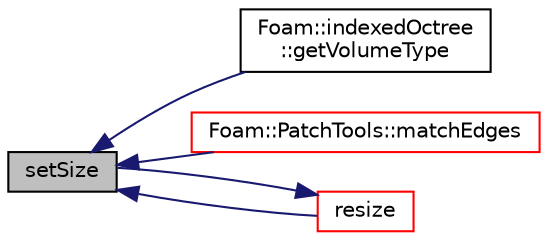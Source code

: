 digraph "setSize"
{
  bgcolor="transparent";
  edge [fontname="Helvetica",fontsize="10",labelfontname="Helvetica",labelfontsize="10"];
  node [fontname="Helvetica",fontsize="10",shape=record];
  rankdir="LR";
  Node1 [label="setSize",height=0.2,width=0.4,color="black", fillcolor="grey75", style="filled", fontcolor="black"];
  Node1 -> Node2 [dir="back",color="midnightblue",fontsize="10",style="solid",fontname="Helvetica"];
  Node2 [label="Foam::indexedOctree\l::getVolumeType",height=0.2,width=0.4,color="black",URL="$a01069.html#a976a45d2f102d0c3f5f2977fd4b7e1a2",tooltip="Determine type (inside/outside/mixed) for point. unknown if. "];
  Node1 -> Node3 [dir="back",color="midnightblue",fontsize="10",style="solid",fontname="Helvetica"];
  Node3 [label="Foam::PatchTools::matchEdges",height=0.2,width=0.4,color="red",URL="$a01851.html#af33c8acb7b267d0ccea6a0365776e1d1",tooltip="Find corresponding edges on patches sharing the same points. "];
  Node1 -> Node4 [dir="back",color="midnightblue",fontsize="10",style="solid",fontname="Helvetica"];
  Node4 [label="resize",height=0.2,width=0.4,color="red",URL="$a01794.html#a269162b4a99f0b5255951cfe3309f517",tooltip="Reset addressable list size, does not shrink the allocated size. "];
  Node4 -> Node1 [dir="back",color="midnightblue",fontsize="10",style="solid",fontname="Helvetica"];
}
